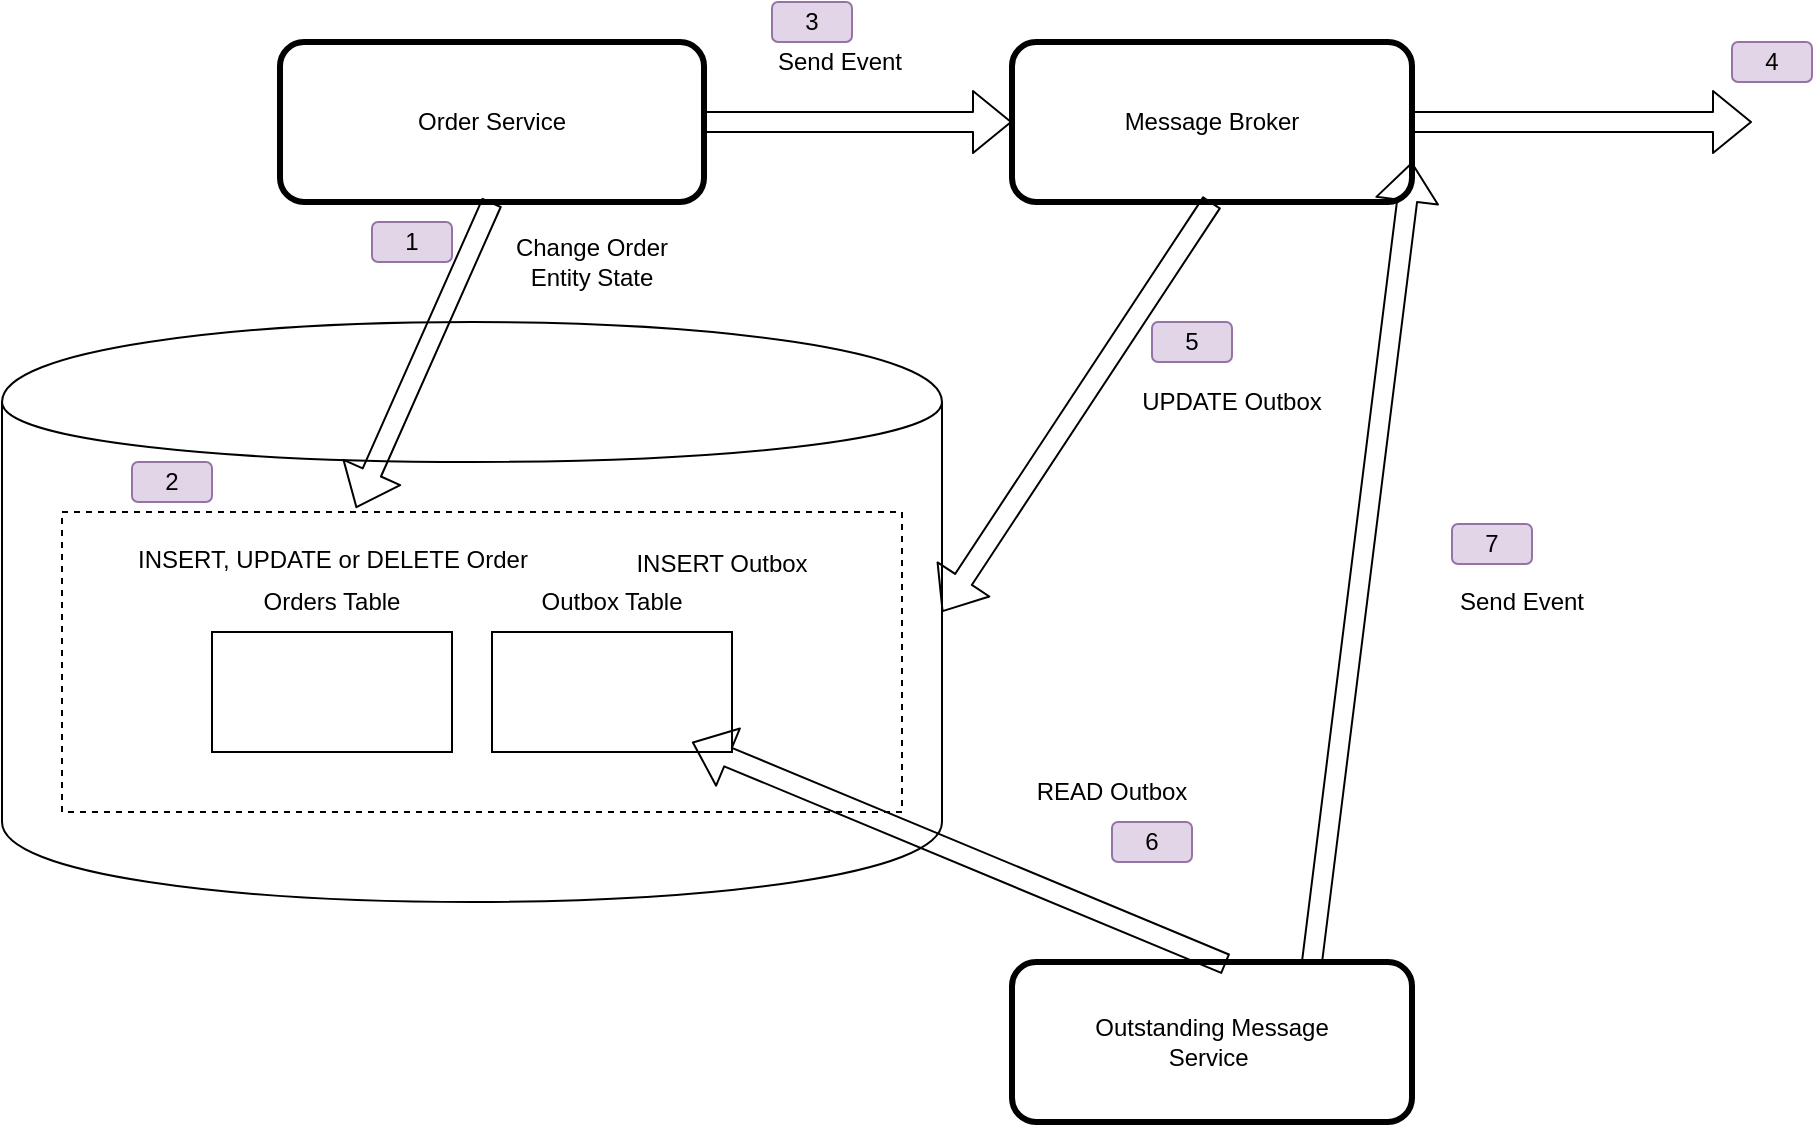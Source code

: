 <mxfile version="10.6.1" type="google"><diagram id="W6qxnCem63UgDCRtyDp7" name="Page-1"><mxGraphModel dx="1158" dy="749" grid="1" gridSize="10" guides="1" tooltips="1" connect="1" arrows="1" fold="1" page="1" pageScale="1" pageWidth="1169" pageHeight="827" math="0" shadow="0"><root><mxCell id="0"/><mxCell id="1" parent="0"/><mxCell id="I1TLmsVYxdumqUkPWjJ2-1" value="" style="shape=cylinder;whiteSpace=wrap;html=1;boundedLbl=1;backgroundOutline=1;" parent="1" vertex="1"><mxGeometry x="165" y="350" width="470" height="290" as="geometry"/></mxCell><mxCell id="I1TLmsVYxdumqUkPWjJ2-3" value="" style="rounded=0;whiteSpace=wrap;html=1;" parent="1" vertex="1"><mxGeometry x="270" y="505" width="120" height="60" as="geometry"/></mxCell><mxCell id="I1TLmsVYxdumqUkPWjJ2-4" value="Orders Table" style="text;html=1;strokeColor=none;fillColor=none;align=center;verticalAlign=middle;whiteSpace=wrap;rounded=0;" parent="1" vertex="1"><mxGeometry x="290" y="480" width="80" height="20" as="geometry"/></mxCell><mxCell id="I1TLmsVYxdumqUkPWjJ2-5" value="" style="rounded=0;whiteSpace=wrap;html=1;" parent="1" vertex="1"><mxGeometry x="410" y="505" width="120" height="60" as="geometry"/></mxCell><mxCell id="I1TLmsVYxdumqUkPWjJ2-6" value="Outbox Table" style="text;html=1;strokeColor=none;fillColor=none;align=center;verticalAlign=middle;whiteSpace=wrap;rounded=0;" parent="1" vertex="1"><mxGeometry x="430" y="480" width="80" height="20" as="geometry"/></mxCell><mxCell id="I1TLmsVYxdumqUkPWjJ2-7" value="" style="rounded=0;whiteSpace=wrap;html=1;fillColor=none;dashed=1;" parent="1" vertex="1"><mxGeometry x="195" y="445" width="420" height="150" as="geometry"/></mxCell><mxCell id="I1TLmsVYxdumqUkPWjJ2-8" value="INSERT, UPDATE or DELETE Order" style="text;html=1;strokeColor=none;fillColor=none;align=center;verticalAlign=middle;whiteSpace=wrap;rounded=0;dashed=1;" parent="1" vertex="1"><mxGeometry x="207.5" y="460" width="245" height="18" as="geometry"/></mxCell><mxCell id="I1TLmsVYxdumqUkPWjJ2-10" value="INSERT Outbox" style="text;html=1;strokeColor=none;fillColor=none;align=center;verticalAlign=middle;whiteSpace=wrap;rounded=0;dashed=1;" parent="1" vertex="1"><mxGeometry x="445" y="462" width="160" height="18" as="geometry"/></mxCell><mxCell id="I1TLmsVYxdumqUkPWjJ2-11" value="Order Service" style="rounded=1;whiteSpace=wrap;html=1;fillColor=none;strokeWidth=3;" parent="1" vertex="1"><mxGeometry x="304" y="210" width="212" height="80" as="geometry"/></mxCell><mxCell id="I1TLmsVYxdumqUkPWjJ2-12" value="" style="shape=flexArrow;endArrow=classic;html=1;entryX=0.35;entryY=-0.013;entryDx=0;entryDy=0;entryPerimeter=0;exitX=0.5;exitY=1;exitDx=0;exitDy=0;" parent="1" source="I1TLmsVYxdumqUkPWjJ2-11" target="I1TLmsVYxdumqUkPWjJ2-7" edge="1"><mxGeometry width="50" height="50" relative="1" as="geometry"><mxPoint x="385" y="350" as="sourcePoint"/><mxPoint x="435" y="300" as="targetPoint"/></mxGeometry></mxCell><mxCell id="I1TLmsVYxdumqUkPWjJ2-13" value="Change Order Entity State" style="text;html=1;strokeColor=none;fillColor=none;align=center;verticalAlign=middle;whiteSpace=wrap;rounded=0;" parent="1" vertex="1"><mxGeometry x="415" y="310" width="90" height="20" as="geometry"/></mxCell><mxCell id="I1TLmsVYxdumqUkPWjJ2-14" value="Message Broker" style="rounded=1;whiteSpace=wrap;html=1;strokeWidth=3;fillColor=none;" parent="1" vertex="1"><mxGeometry x="670" y="210" width="200" height="80" as="geometry"/></mxCell><mxCell id="I1TLmsVYxdumqUkPWjJ2-15" value="" style="shape=flexArrow;endArrow=classic;html=1;entryX=0;entryY=0.5;entryDx=0;entryDy=0;exitX=1;exitY=0.5;exitDx=0;exitDy=0;" parent="1" source="I1TLmsVYxdumqUkPWjJ2-11" target="I1TLmsVYxdumqUkPWjJ2-14" edge="1"><mxGeometry width="50" height="50" relative="1" as="geometry"><mxPoint x="420" y="300" as="sourcePoint"/><mxPoint x="352" y="453" as="targetPoint"/></mxGeometry></mxCell><mxCell id="I1TLmsVYxdumqUkPWjJ2-16" value="Send Event" style="text;html=1;strokeColor=none;fillColor=none;align=center;verticalAlign=middle;whiteSpace=wrap;rounded=0;" parent="1" vertex="1"><mxGeometry x="539" y="210" width="90" height="20" as="geometry"/></mxCell><mxCell id="I1TLmsVYxdumqUkPWjJ2-17" value="" style="shape=flexArrow;endArrow=classic;html=1;entryX=1;entryY=0.5;entryDx=0;entryDy=0;exitX=0.5;exitY=1;exitDx=0;exitDy=0;" parent="1" source="I1TLmsVYxdumqUkPWjJ2-14" target="I1TLmsVYxdumqUkPWjJ2-1" edge="1"><mxGeometry width="50" height="50" relative="1" as="geometry"><mxPoint x="730" y="309.5" as="sourcePoint"/><mxPoint x="884" y="309.5" as="targetPoint"/></mxGeometry></mxCell><mxCell id="I1TLmsVYxdumqUkPWjJ2-18" value="UPDATE Outbox" style="text;html=1;strokeColor=none;fillColor=none;align=center;verticalAlign=middle;whiteSpace=wrap;rounded=0;" parent="1" vertex="1"><mxGeometry x="730" y="380" width="100" height="20" as="geometry"/></mxCell><mxCell id="I1TLmsVYxdumqUkPWjJ2-20" value="" style="shape=flexArrow;endArrow=classic;html=1;exitX=1;exitY=0.5;exitDx=0;exitDy=0;" parent="1" source="I1TLmsVYxdumqUkPWjJ2-14" edge="1"><mxGeometry width="50" height="50" relative="1" as="geometry"><mxPoint x="920" y="270" as="sourcePoint"/><mxPoint x="1040" y="250" as="targetPoint"/></mxGeometry></mxCell><mxCell id="I1TLmsVYxdumqUkPWjJ2-21" value="Outstanding Message&lt;br&gt;Service&amp;nbsp;" style="rounded=1;whiteSpace=wrap;html=1;strokeWidth=3;fillColor=none;" parent="1" vertex="1"><mxGeometry x="670" y="670" width="200" height="80" as="geometry"/></mxCell><mxCell id="I1TLmsVYxdumqUkPWjJ2-25" value="" style="shape=flexArrow;endArrow=classic;html=1;exitX=0.535;exitY=0.013;exitDx=0;exitDy=0;exitPerimeter=0;entryX=0.75;entryY=0.767;entryDx=0;entryDy=0;entryPerimeter=0;" parent="1" source="I1TLmsVYxdumqUkPWjJ2-21" target="I1TLmsVYxdumqUkPWjJ2-7" edge="1"><mxGeometry width="50" height="50" relative="1" as="geometry"><mxPoint x="390" y="820" as="sourcePoint"/><mxPoint x="610" y="660" as="targetPoint"/></mxGeometry></mxCell><mxCell id="I1TLmsVYxdumqUkPWjJ2-26" value="READ Outbox" style="text;html=1;strokeColor=none;fillColor=none;align=center;verticalAlign=middle;whiteSpace=wrap;rounded=0;" parent="1" vertex="1"><mxGeometry x="670" y="575" width="100" height="20" as="geometry"/></mxCell><mxCell id="I1TLmsVYxdumqUkPWjJ2-27" value="" style="shape=flexArrow;endArrow=classic;html=1;entryX=1;entryY=0.75;entryDx=0;entryDy=0;exitX=0.75;exitY=0;exitDx=0;exitDy=0;" parent="1" source="I1TLmsVYxdumqUkPWjJ2-21" target="I1TLmsVYxdumqUkPWjJ2-14" edge="1"><mxGeometry width="50" height="50" relative="1" as="geometry"><mxPoint x="793" y="560" as="sourcePoint"/><mxPoint x="947" y="560" as="targetPoint"/></mxGeometry></mxCell><mxCell id="I1TLmsVYxdumqUkPWjJ2-28" value="Send Event" style="text;html=1;strokeColor=none;fillColor=none;align=center;verticalAlign=middle;whiteSpace=wrap;rounded=0;" parent="1" vertex="1"><mxGeometry x="880" y="480" width="90" height="20" as="geometry"/></mxCell><mxCell id="I1TLmsVYxdumqUkPWjJ2-29" value="1" style="text;html=1;strokeColor=#9673a6;fillColor=#e1d5e7;align=center;verticalAlign=middle;whiteSpace=wrap;rounded=1;" parent="1" vertex="1"><mxGeometry x="350" y="300" width="40" height="20" as="geometry"/></mxCell><mxCell id="I1TLmsVYxdumqUkPWjJ2-30" value="2" style="text;html=1;strokeColor=#9673a6;fillColor=#e1d5e7;align=center;verticalAlign=middle;whiteSpace=wrap;rounded=1;" parent="1" vertex="1"><mxGeometry x="230" y="420" width="40" height="20" as="geometry"/></mxCell><mxCell id="I1TLmsVYxdumqUkPWjJ2-31" value="3" style="text;html=1;strokeColor=#9673a6;fillColor=#e1d5e7;align=center;verticalAlign=middle;whiteSpace=wrap;rounded=1;" parent="1" vertex="1"><mxGeometry x="550" y="190" width="40" height="20" as="geometry"/></mxCell><mxCell id="I1TLmsVYxdumqUkPWjJ2-32" value="4" style="text;html=1;strokeColor=#9673a6;fillColor=#e1d5e7;align=center;verticalAlign=middle;whiteSpace=wrap;rounded=1;" parent="1" vertex="1"><mxGeometry x="1030" y="210" width="40" height="20" as="geometry"/></mxCell><mxCell id="I1TLmsVYxdumqUkPWjJ2-33" value="6" style="text;html=1;strokeColor=#9673a6;fillColor=#e1d5e7;align=center;verticalAlign=middle;whiteSpace=wrap;rounded=1;" parent="1" vertex="1"><mxGeometry x="720" y="600" width="40" height="20" as="geometry"/></mxCell><mxCell id="I1TLmsVYxdumqUkPWjJ2-34" value="5" style="text;html=1;strokeColor=#9673a6;fillColor=#e1d5e7;align=center;verticalAlign=middle;whiteSpace=wrap;rounded=1;" parent="1" vertex="1"><mxGeometry x="740" y="350" width="40" height="20" as="geometry"/></mxCell><mxCell id="I1TLmsVYxdumqUkPWjJ2-35" value="7" style="text;html=1;strokeColor=#9673a6;fillColor=#e1d5e7;align=center;verticalAlign=middle;whiteSpace=wrap;rounded=1;" parent="1" vertex="1"><mxGeometry x="890" y="451" width="40" height="20" as="geometry"/></mxCell></root></mxGraphModel></diagram></mxfile>